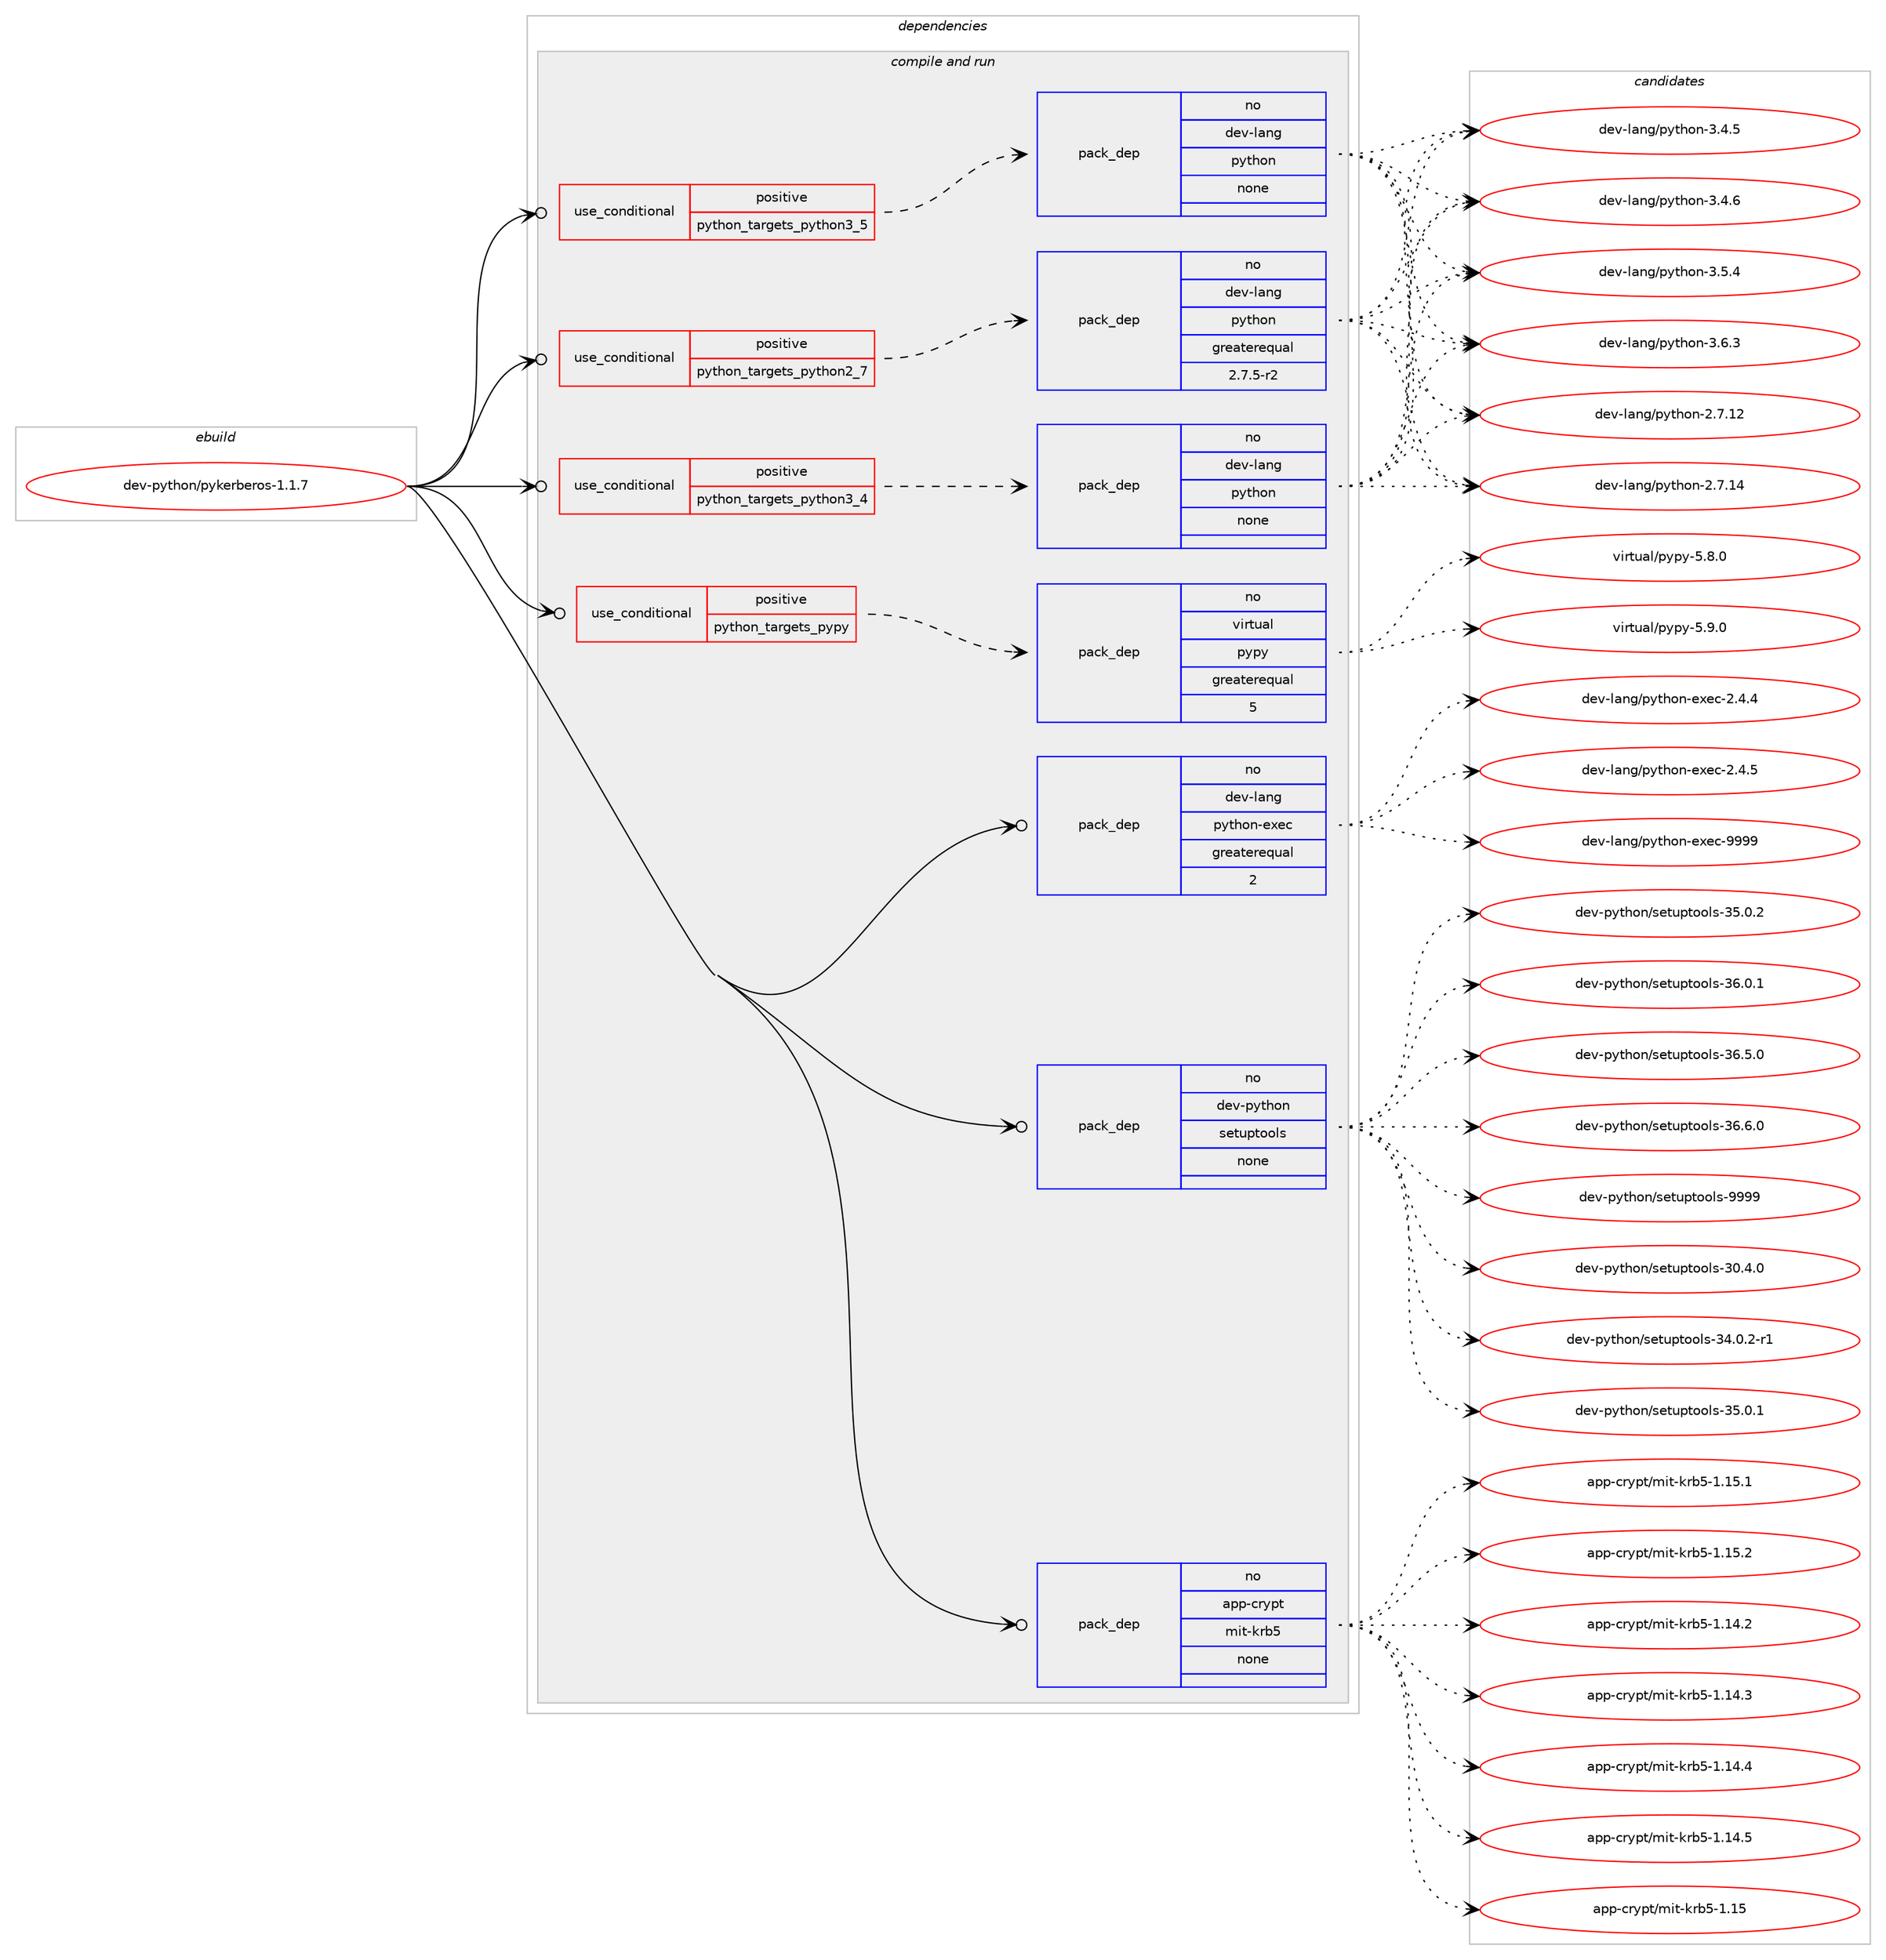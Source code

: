 digraph prolog {

# *************
# Graph options
# *************

newrank=true;
concentrate=true;
compound=true;
graph [rankdir=LR,fontname=Helvetica,fontsize=10,ranksep=1.5];#, ranksep=2.5, nodesep=0.2];
edge  [arrowhead=vee];
node  [fontname=Helvetica,fontsize=10];

# **********
# The ebuild
# **********

subgraph cluster_leftcol {
color=gray;
rank=same;
label=<<i>ebuild</i>>;
id [label="dev-python/pykerberos-1.1.7", color=red, width=4, href="../dev-python/pykerberos-1.1.7.svg"];
}

# ****************
# The dependencies
# ****************

subgraph cluster_midcol {
color=gray;
label=<<i>dependencies</i>>;
subgraph cluster_compile {
fillcolor="#eeeeee";
style=filled;
label=<<i>compile</i>>;
}
subgraph cluster_compileandrun {
fillcolor="#eeeeee";
style=filled;
label=<<i>compile and run</i>>;
subgraph cond38640 {
dependency177056 [label=<<TABLE BORDER="0" CELLBORDER="1" CELLSPACING="0" CELLPADDING="4"><TR><TD ROWSPAN="3" CELLPADDING="10">use_conditional</TD></TR><TR><TD>positive</TD></TR><TR><TD>python_targets_pypy</TD></TR></TABLE>>, shape=none, color=red];
subgraph pack134498 {
dependency177057 [label=<<TABLE BORDER="0" CELLBORDER="1" CELLSPACING="0" CELLPADDING="4" WIDTH="220"><TR><TD ROWSPAN="6" CELLPADDING="30">pack_dep</TD></TR><TR><TD WIDTH="110">no</TD></TR><TR><TD>virtual</TD></TR><TR><TD>pypy</TD></TR><TR><TD>greaterequal</TD></TR><TR><TD>5</TD></TR></TABLE>>, shape=none, color=blue];
}
dependency177056:e -> dependency177057:w [weight=20,style="dashed",arrowhead="vee"];
}
id:e -> dependency177056:w [weight=20,style="solid",arrowhead="odotvee"];
subgraph cond38641 {
dependency177058 [label=<<TABLE BORDER="0" CELLBORDER="1" CELLSPACING="0" CELLPADDING="4"><TR><TD ROWSPAN="3" CELLPADDING="10">use_conditional</TD></TR><TR><TD>positive</TD></TR><TR><TD>python_targets_python2_7</TD></TR></TABLE>>, shape=none, color=red];
subgraph pack134499 {
dependency177059 [label=<<TABLE BORDER="0" CELLBORDER="1" CELLSPACING="0" CELLPADDING="4" WIDTH="220"><TR><TD ROWSPAN="6" CELLPADDING="30">pack_dep</TD></TR><TR><TD WIDTH="110">no</TD></TR><TR><TD>dev-lang</TD></TR><TR><TD>python</TD></TR><TR><TD>greaterequal</TD></TR><TR><TD>2.7.5-r2</TD></TR></TABLE>>, shape=none, color=blue];
}
dependency177058:e -> dependency177059:w [weight=20,style="dashed",arrowhead="vee"];
}
id:e -> dependency177058:w [weight=20,style="solid",arrowhead="odotvee"];
subgraph cond38642 {
dependency177060 [label=<<TABLE BORDER="0" CELLBORDER="1" CELLSPACING="0" CELLPADDING="4"><TR><TD ROWSPAN="3" CELLPADDING="10">use_conditional</TD></TR><TR><TD>positive</TD></TR><TR><TD>python_targets_python3_4</TD></TR></TABLE>>, shape=none, color=red];
subgraph pack134500 {
dependency177061 [label=<<TABLE BORDER="0" CELLBORDER="1" CELLSPACING="0" CELLPADDING="4" WIDTH="220"><TR><TD ROWSPAN="6" CELLPADDING="30">pack_dep</TD></TR><TR><TD WIDTH="110">no</TD></TR><TR><TD>dev-lang</TD></TR><TR><TD>python</TD></TR><TR><TD>none</TD></TR><TR><TD></TD></TR></TABLE>>, shape=none, color=blue];
}
dependency177060:e -> dependency177061:w [weight=20,style="dashed",arrowhead="vee"];
}
id:e -> dependency177060:w [weight=20,style="solid",arrowhead="odotvee"];
subgraph cond38643 {
dependency177062 [label=<<TABLE BORDER="0" CELLBORDER="1" CELLSPACING="0" CELLPADDING="4"><TR><TD ROWSPAN="3" CELLPADDING="10">use_conditional</TD></TR><TR><TD>positive</TD></TR><TR><TD>python_targets_python3_5</TD></TR></TABLE>>, shape=none, color=red];
subgraph pack134501 {
dependency177063 [label=<<TABLE BORDER="0" CELLBORDER="1" CELLSPACING="0" CELLPADDING="4" WIDTH="220"><TR><TD ROWSPAN="6" CELLPADDING="30">pack_dep</TD></TR><TR><TD WIDTH="110">no</TD></TR><TR><TD>dev-lang</TD></TR><TR><TD>python</TD></TR><TR><TD>none</TD></TR><TR><TD></TD></TR></TABLE>>, shape=none, color=blue];
}
dependency177062:e -> dependency177063:w [weight=20,style="dashed",arrowhead="vee"];
}
id:e -> dependency177062:w [weight=20,style="solid",arrowhead="odotvee"];
subgraph pack134502 {
dependency177064 [label=<<TABLE BORDER="0" CELLBORDER="1" CELLSPACING="0" CELLPADDING="4" WIDTH="220"><TR><TD ROWSPAN="6" CELLPADDING="30">pack_dep</TD></TR><TR><TD WIDTH="110">no</TD></TR><TR><TD>app-crypt</TD></TR><TR><TD>mit-krb5</TD></TR><TR><TD>none</TD></TR><TR><TD></TD></TR></TABLE>>, shape=none, color=blue];
}
id:e -> dependency177064:w [weight=20,style="solid",arrowhead="odotvee"];
subgraph pack134503 {
dependency177065 [label=<<TABLE BORDER="0" CELLBORDER="1" CELLSPACING="0" CELLPADDING="4" WIDTH="220"><TR><TD ROWSPAN="6" CELLPADDING="30">pack_dep</TD></TR><TR><TD WIDTH="110">no</TD></TR><TR><TD>dev-lang</TD></TR><TR><TD>python-exec</TD></TR><TR><TD>greaterequal</TD></TR><TR><TD>2</TD></TR></TABLE>>, shape=none, color=blue];
}
id:e -> dependency177065:w [weight=20,style="solid",arrowhead="odotvee"];
subgraph pack134504 {
dependency177066 [label=<<TABLE BORDER="0" CELLBORDER="1" CELLSPACING="0" CELLPADDING="4" WIDTH="220"><TR><TD ROWSPAN="6" CELLPADDING="30">pack_dep</TD></TR><TR><TD WIDTH="110">no</TD></TR><TR><TD>dev-python</TD></TR><TR><TD>setuptools</TD></TR><TR><TD>none</TD></TR><TR><TD></TD></TR></TABLE>>, shape=none, color=blue];
}
id:e -> dependency177066:w [weight=20,style="solid",arrowhead="odotvee"];
}
subgraph cluster_run {
fillcolor="#eeeeee";
style=filled;
label=<<i>run</i>>;
}
}

# **************
# The candidates
# **************

subgraph cluster_choices {
rank=same;
color=gray;
label=<<i>candidates</i>>;

subgraph choice134498 {
color=black;
nodesep=1;
choice1181051141161179710847112121112121455346564648 [label="virtual/pypy-5.8.0", color=red, width=4,href="../virtual/pypy-5.8.0.svg"];
choice1181051141161179710847112121112121455346574648 [label="virtual/pypy-5.9.0", color=red, width=4,href="../virtual/pypy-5.9.0.svg"];
dependency177057:e -> choice1181051141161179710847112121112121455346564648:w [style=dotted,weight="100"];
dependency177057:e -> choice1181051141161179710847112121112121455346574648:w [style=dotted,weight="100"];
}
subgraph choice134499 {
color=black;
nodesep=1;
choice10010111845108971101034711212111610411111045504655464950 [label="dev-lang/python-2.7.12", color=red, width=4,href="../dev-lang/python-2.7.12.svg"];
choice10010111845108971101034711212111610411111045504655464952 [label="dev-lang/python-2.7.14", color=red, width=4,href="../dev-lang/python-2.7.14.svg"];
choice100101118451089711010347112121116104111110455146524653 [label="dev-lang/python-3.4.5", color=red, width=4,href="../dev-lang/python-3.4.5.svg"];
choice100101118451089711010347112121116104111110455146524654 [label="dev-lang/python-3.4.6", color=red, width=4,href="../dev-lang/python-3.4.6.svg"];
choice100101118451089711010347112121116104111110455146534652 [label="dev-lang/python-3.5.4", color=red, width=4,href="../dev-lang/python-3.5.4.svg"];
choice100101118451089711010347112121116104111110455146544651 [label="dev-lang/python-3.6.3", color=red, width=4,href="../dev-lang/python-3.6.3.svg"];
dependency177059:e -> choice10010111845108971101034711212111610411111045504655464950:w [style=dotted,weight="100"];
dependency177059:e -> choice10010111845108971101034711212111610411111045504655464952:w [style=dotted,weight="100"];
dependency177059:e -> choice100101118451089711010347112121116104111110455146524653:w [style=dotted,weight="100"];
dependency177059:e -> choice100101118451089711010347112121116104111110455146524654:w [style=dotted,weight="100"];
dependency177059:e -> choice100101118451089711010347112121116104111110455146534652:w [style=dotted,weight="100"];
dependency177059:e -> choice100101118451089711010347112121116104111110455146544651:w [style=dotted,weight="100"];
}
subgraph choice134500 {
color=black;
nodesep=1;
choice10010111845108971101034711212111610411111045504655464950 [label="dev-lang/python-2.7.12", color=red, width=4,href="../dev-lang/python-2.7.12.svg"];
choice10010111845108971101034711212111610411111045504655464952 [label="dev-lang/python-2.7.14", color=red, width=4,href="../dev-lang/python-2.7.14.svg"];
choice100101118451089711010347112121116104111110455146524653 [label="dev-lang/python-3.4.5", color=red, width=4,href="../dev-lang/python-3.4.5.svg"];
choice100101118451089711010347112121116104111110455146524654 [label="dev-lang/python-3.4.6", color=red, width=4,href="../dev-lang/python-3.4.6.svg"];
choice100101118451089711010347112121116104111110455146534652 [label="dev-lang/python-3.5.4", color=red, width=4,href="../dev-lang/python-3.5.4.svg"];
choice100101118451089711010347112121116104111110455146544651 [label="dev-lang/python-3.6.3", color=red, width=4,href="../dev-lang/python-3.6.3.svg"];
dependency177061:e -> choice10010111845108971101034711212111610411111045504655464950:w [style=dotted,weight="100"];
dependency177061:e -> choice10010111845108971101034711212111610411111045504655464952:w [style=dotted,weight="100"];
dependency177061:e -> choice100101118451089711010347112121116104111110455146524653:w [style=dotted,weight="100"];
dependency177061:e -> choice100101118451089711010347112121116104111110455146524654:w [style=dotted,weight="100"];
dependency177061:e -> choice100101118451089711010347112121116104111110455146534652:w [style=dotted,weight="100"];
dependency177061:e -> choice100101118451089711010347112121116104111110455146544651:w [style=dotted,weight="100"];
}
subgraph choice134501 {
color=black;
nodesep=1;
choice10010111845108971101034711212111610411111045504655464950 [label="dev-lang/python-2.7.12", color=red, width=4,href="../dev-lang/python-2.7.12.svg"];
choice10010111845108971101034711212111610411111045504655464952 [label="dev-lang/python-2.7.14", color=red, width=4,href="../dev-lang/python-2.7.14.svg"];
choice100101118451089711010347112121116104111110455146524653 [label="dev-lang/python-3.4.5", color=red, width=4,href="../dev-lang/python-3.4.5.svg"];
choice100101118451089711010347112121116104111110455146524654 [label="dev-lang/python-3.4.6", color=red, width=4,href="../dev-lang/python-3.4.6.svg"];
choice100101118451089711010347112121116104111110455146534652 [label="dev-lang/python-3.5.4", color=red, width=4,href="../dev-lang/python-3.5.4.svg"];
choice100101118451089711010347112121116104111110455146544651 [label="dev-lang/python-3.6.3", color=red, width=4,href="../dev-lang/python-3.6.3.svg"];
dependency177063:e -> choice10010111845108971101034711212111610411111045504655464950:w [style=dotted,weight="100"];
dependency177063:e -> choice10010111845108971101034711212111610411111045504655464952:w [style=dotted,weight="100"];
dependency177063:e -> choice100101118451089711010347112121116104111110455146524653:w [style=dotted,weight="100"];
dependency177063:e -> choice100101118451089711010347112121116104111110455146524654:w [style=dotted,weight="100"];
dependency177063:e -> choice100101118451089711010347112121116104111110455146534652:w [style=dotted,weight="100"];
dependency177063:e -> choice100101118451089711010347112121116104111110455146544651:w [style=dotted,weight="100"];
}
subgraph choice134502 {
color=black;
nodesep=1;
choice9711211245991141211121164710910511645107114985345494649524650 [label="app-crypt/mit-krb5-1.14.2", color=red, width=4,href="../app-crypt/mit-krb5-1.14.2.svg"];
choice9711211245991141211121164710910511645107114985345494649524651 [label="app-crypt/mit-krb5-1.14.3", color=red, width=4,href="../app-crypt/mit-krb5-1.14.3.svg"];
choice9711211245991141211121164710910511645107114985345494649524652 [label="app-crypt/mit-krb5-1.14.4", color=red, width=4,href="../app-crypt/mit-krb5-1.14.4.svg"];
choice9711211245991141211121164710910511645107114985345494649524653 [label="app-crypt/mit-krb5-1.14.5", color=red, width=4,href="../app-crypt/mit-krb5-1.14.5.svg"];
choice971121124599114121112116471091051164510711498534549464953 [label="app-crypt/mit-krb5-1.15", color=red, width=4,href="../app-crypt/mit-krb5-1.15.svg"];
choice9711211245991141211121164710910511645107114985345494649534649 [label="app-crypt/mit-krb5-1.15.1", color=red, width=4,href="../app-crypt/mit-krb5-1.15.1.svg"];
choice9711211245991141211121164710910511645107114985345494649534650 [label="app-crypt/mit-krb5-1.15.2", color=red, width=4,href="../app-crypt/mit-krb5-1.15.2.svg"];
dependency177064:e -> choice9711211245991141211121164710910511645107114985345494649524650:w [style=dotted,weight="100"];
dependency177064:e -> choice9711211245991141211121164710910511645107114985345494649524651:w [style=dotted,weight="100"];
dependency177064:e -> choice9711211245991141211121164710910511645107114985345494649524652:w [style=dotted,weight="100"];
dependency177064:e -> choice9711211245991141211121164710910511645107114985345494649524653:w [style=dotted,weight="100"];
dependency177064:e -> choice971121124599114121112116471091051164510711498534549464953:w [style=dotted,weight="100"];
dependency177064:e -> choice9711211245991141211121164710910511645107114985345494649534649:w [style=dotted,weight="100"];
dependency177064:e -> choice9711211245991141211121164710910511645107114985345494649534650:w [style=dotted,weight="100"];
}
subgraph choice134503 {
color=black;
nodesep=1;
choice1001011184510897110103471121211161041111104510112010199455046524652 [label="dev-lang/python-exec-2.4.4", color=red, width=4,href="../dev-lang/python-exec-2.4.4.svg"];
choice1001011184510897110103471121211161041111104510112010199455046524653 [label="dev-lang/python-exec-2.4.5", color=red, width=4,href="../dev-lang/python-exec-2.4.5.svg"];
choice10010111845108971101034711212111610411111045101120101994557575757 [label="dev-lang/python-exec-9999", color=red, width=4,href="../dev-lang/python-exec-9999.svg"];
dependency177065:e -> choice1001011184510897110103471121211161041111104510112010199455046524652:w [style=dotted,weight="100"];
dependency177065:e -> choice1001011184510897110103471121211161041111104510112010199455046524653:w [style=dotted,weight="100"];
dependency177065:e -> choice10010111845108971101034711212111610411111045101120101994557575757:w [style=dotted,weight="100"];
}
subgraph choice134504 {
color=black;
nodesep=1;
choice100101118451121211161041111104711510111611711211611111110811545514846524648 [label="dev-python/setuptools-30.4.0", color=red, width=4,href="../dev-python/setuptools-30.4.0.svg"];
choice1001011184511212111610411111047115101116117112116111111108115455152464846504511449 [label="dev-python/setuptools-34.0.2-r1", color=red, width=4,href="../dev-python/setuptools-34.0.2-r1.svg"];
choice100101118451121211161041111104711510111611711211611111110811545515346484649 [label="dev-python/setuptools-35.0.1", color=red, width=4,href="../dev-python/setuptools-35.0.1.svg"];
choice100101118451121211161041111104711510111611711211611111110811545515346484650 [label="dev-python/setuptools-35.0.2", color=red, width=4,href="../dev-python/setuptools-35.0.2.svg"];
choice100101118451121211161041111104711510111611711211611111110811545515446484649 [label="dev-python/setuptools-36.0.1", color=red, width=4,href="../dev-python/setuptools-36.0.1.svg"];
choice100101118451121211161041111104711510111611711211611111110811545515446534648 [label="dev-python/setuptools-36.5.0", color=red, width=4,href="../dev-python/setuptools-36.5.0.svg"];
choice100101118451121211161041111104711510111611711211611111110811545515446544648 [label="dev-python/setuptools-36.6.0", color=red, width=4,href="../dev-python/setuptools-36.6.0.svg"];
choice10010111845112121116104111110471151011161171121161111111081154557575757 [label="dev-python/setuptools-9999", color=red, width=4,href="../dev-python/setuptools-9999.svg"];
dependency177066:e -> choice100101118451121211161041111104711510111611711211611111110811545514846524648:w [style=dotted,weight="100"];
dependency177066:e -> choice1001011184511212111610411111047115101116117112116111111108115455152464846504511449:w [style=dotted,weight="100"];
dependency177066:e -> choice100101118451121211161041111104711510111611711211611111110811545515346484649:w [style=dotted,weight="100"];
dependency177066:e -> choice100101118451121211161041111104711510111611711211611111110811545515346484650:w [style=dotted,weight="100"];
dependency177066:e -> choice100101118451121211161041111104711510111611711211611111110811545515446484649:w [style=dotted,weight="100"];
dependency177066:e -> choice100101118451121211161041111104711510111611711211611111110811545515446534648:w [style=dotted,weight="100"];
dependency177066:e -> choice100101118451121211161041111104711510111611711211611111110811545515446544648:w [style=dotted,weight="100"];
dependency177066:e -> choice10010111845112121116104111110471151011161171121161111111081154557575757:w [style=dotted,weight="100"];
}
}

}
